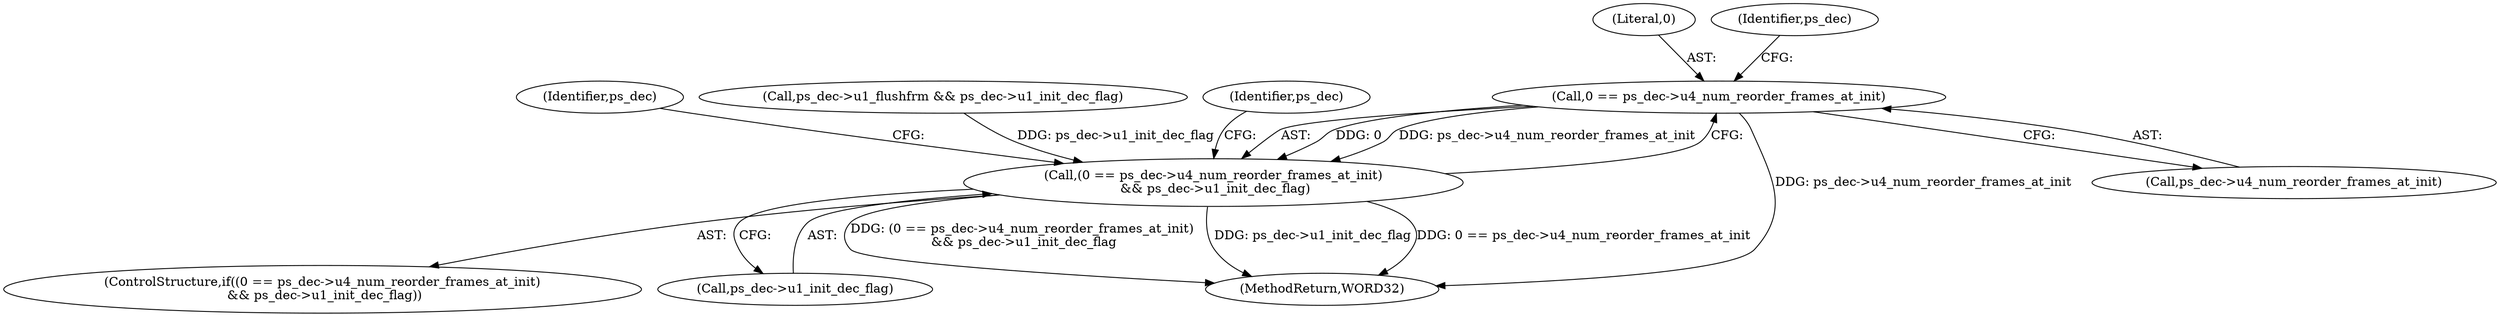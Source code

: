 digraph "0_Android_0b23c81c3dd9ec38f7e6806a3955fed1925541a0@pointer" {
"1002009" [label="(Call,0 == ps_dec->u4_num_reorder_frames_at_init)"];
"1002008" [label="(Call,(0 == ps_dec->u4_num_reorder_frames_at_init)\n && ps_dec->u1_init_dec_flag)"];
"1002007" [label="(ControlStructure,if((0 == ps_dec->u4_num_reorder_frames_at_init)\n && ps_dec->u1_init_dec_flag))"];
"1002014" [label="(Call,ps_dec->u1_init_dec_flag)"];
"1002226" [label="(MethodReturn,WORD32)"];
"1002010" [label="(Literal,0)"];
"1002019" [label="(Identifier,ps_dec)"];
"1002009" [label="(Call,0 == ps_dec->u4_num_reorder_frames_at_init)"];
"1000705" [label="(Call,ps_dec->u1_flushfrm && ps_dec->u1_init_dec_flag)"];
"1002015" [label="(Identifier,ps_dec)"];
"1002008" [label="(Call,(0 == ps_dec->u4_num_reorder_frames_at_init)\n && ps_dec->u1_init_dec_flag)"];
"1002047" [label="(Identifier,ps_dec)"];
"1002011" [label="(Call,ps_dec->u4_num_reorder_frames_at_init)"];
"1002009" -> "1002008"  [label="AST: "];
"1002009" -> "1002011"  [label="CFG: "];
"1002010" -> "1002009"  [label="AST: "];
"1002011" -> "1002009"  [label="AST: "];
"1002015" -> "1002009"  [label="CFG: "];
"1002008" -> "1002009"  [label="CFG: "];
"1002009" -> "1002226"  [label="DDG: ps_dec->u4_num_reorder_frames_at_init"];
"1002009" -> "1002008"  [label="DDG: 0"];
"1002009" -> "1002008"  [label="DDG: ps_dec->u4_num_reorder_frames_at_init"];
"1002008" -> "1002007"  [label="AST: "];
"1002008" -> "1002014"  [label="CFG: "];
"1002014" -> "1002008"  [label="AST: "];
"1002019" -> "1002008"  [label="CFG: "];
"1002047" -> "1002008"  [label="CFG: "];
"1002008" -> "1002226"  [label="DDG: (0 == ps_dec->u4_num_reorder_frames_at_init)\n && ps_dec->u1_init_dec_flag"];
"1002008" -> "1002226"  [label="DDG: ps_dec->u1_init_dec_flag"];
"1002008" -> "1002226"  [label="DDG: 0 == ps_dec->u4_num_reorder_frames_at_init"];
"1000705" -> "1002008"  [label="DDG: ps_dec->u1_init_dec_flag"];
}
